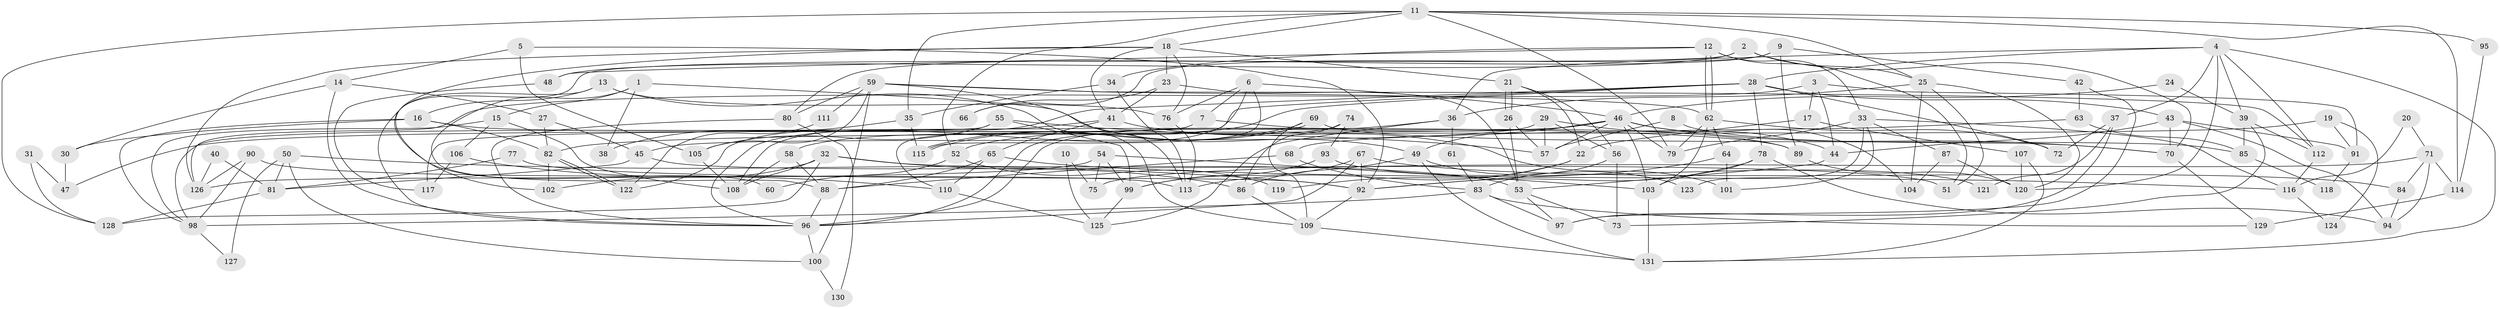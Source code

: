 // coarse degree distribution, {4: 0.23529411764705882, 8: 0.03529411764705882, 5: 0.09411764705882353, 12: 0.011764705882352941, 3: 0.18823529411764706, 13: 0.011764705882352941, 2: 0.10588235294117647, 9: 0.047058823529411764, 6: 0.10588235294117647, 7: 0.12941176470588237, 11: 0.011764705882352941, 10: 0.011764705882352941, 1: 0.011764705882352941}
// Generated by graph-tools (version 1.1) at 2025/41/03/06/25 10:41:55]
// undirected, 131 vertices, 262 edges
graph export_dot {
graph [start="1"]
  node [color=gray90,style=filled];
  1;
  2;
  3;
  4;
  5;
  6;
  7;
  8;
  9;
  10;
  11;
  12;
  13;
  14;
  15;
  16;
  17;
  18;
  19;
  20;
  21;
  22;
  23;
  24;
  25;
  26;
  27;
  28;
  29;
  30;
  31;
  32;
  33;
  34;
  35;
  36;
  37;
  38;
  39;
  40;
  41;
  42;
  43;
  44;
  45;
  46;
  47;
  48;
  49;
  50;
  51;
  52;
  53;
  54;
  55;
  56;
  57;
  58;
  59;
  60;
  61;
  62;
  63;
  64;
  65;
  66;
  67;
  68;
  69;
  70;
  71;
  72;
  73;
  74;
  75;
  76;
  77;
  78;
  79;
  80;
  81;
  82;
  83;
  84;
  85;
  86;
  87;
  88;
  89;
  90;
  91;
  92;
  93;
  94;
  95;
  96;
  97;
  98;
  99;
  100;
  101;
  102;
  103;
  104;
  105;
  106;
  107;
  108;
  109;
  110;
  111;
  112;
  113;
  114;
  115;
  116;
  117;
  118;
  119;
  120;
  121;
  122;
  123;
  124;
  125;
  126;
  127;
  128;
  129;
  130;
  131;
  1 -- 88;
  1 -- 15;
  1 -- 38;
  1 -- 49;
  2 -- 25;
  2 -- 102;
  2 -- 48;
  2 -- 70;
  3 -- 126;
  3 -- 44;
  3 -- 17;
  3 -- 91;
  4 -- 120;
  4 -- 112;
  4 -- 28;
  4 -- 36;
  4 -- 37;
  4 -- 39;
  4 -- 131;
  5 -- 105;
  5 -- 92;
  5 -- 14;
  6 -- 110;
  6 -- 76;
  6 -- 7;
  6 -- 46;
  6 -- 115;
  7 -- 98;
  7 -- 89;
  8 -- 70;
  8 -- 57;
  9 -- 89;
  9 -- 80;
  9 -- 42;
  9 -- 66;
  10 -- 125;
  10 -- 75;
  11 -- 25;
  11 -- 18;
  11 -- 35;
  11 -- 52;
  11 -- 79;
  11 -- 95;
  11 -- 114;
  11 -- 128;
  12 -- 62;
  12 -- 62;
  12 -- 33;
  12 -- 34;
  12 -- 48;
  12 -- 51;
  13 -- 109;
  13 -- 76;
  13 -- 16;
  13 -- 96;
  14 -- 96;
  14 -- 27;
  14 -- 30;
  15 -- 98;
  15 -- 108;
  15 -- 106;
  16 -- 89;
  16 -- 30;
  16 -- 82;
  16 -- 98;
  17 -- 107;
  17 -- 22;
  18 -- 21;
  18 -- 23;
  18 -- 41;
  18 -- 60;
  18 -- 76;
  18 -- 126;
  19 -- 82;
  19 -- 91;
  19 -- 124;
  20 -- 116;
  20 -- 71;
  21 -- 56;
  21 -- 26;
  21 -- 26;
  21 -- 22;
  22 -- 113;
  22 -- 119;
  23 -- 53;
  23 -- 41;
  23 -- 66;
  24 -- 46;
  24 -- 39;
  25 -- 51;
  25 -- 36;
  25 -- 104;
  25 -- 120;
  26 -- 53;
  26 -- 57;
  27 -- 82;
  27 -- 45;
  28 -- 108;
  28 -- 43;
  28 -- 58;
  28 -- 72;
  28 -- 78;
  28 -- 122;
  29 -- 45;
  29 -- 57;
  29 -- 44;
  29 -- 56;
  30 -- 47;
  31 -- 128;
  31 -- 47;
  32 -- 53;
  32 -- 86;
  32 -- 102;
  32 -- 108;
  32 -- 128;
  33 -- 101;
  33 -- 79;
  33 -- 87;
  33 -- 116;
  33 -- 123;
  34 -- 35;
  34 -- 113;
  35 -- 115;
  35 -- 38;
  36 -- 96;
  36 -- 61;
  36 -- 125;
  37 -- 72;
  37 -- 97;
  37 -- 121;
  39 -- 112;
  39 -- 73;
  39 -- 85;
  40 -- 81;
  40 -- 126;
  41 -- 96;
  41 -- 65;
  41 -- 101;
  42 -- 97;
  42 -- 63;
  43 -- 70;
  43 -- 44;
  43 -- 91;
  43 -- 94;
  44 -- 53;
  45 -- 81;
  45 -- 51;
  46 -- 79;
  46 -- 47;
  46 -- 49;
  46 -- 52;
  46 -- 57;
  46 -- 70;
  46 -- 103;
  46 -- 104;
  48 -- 117;
  49 -- 86;
  49 -- 123;
  49 -- 131;
  50 -- 92;
  50 -- 100;
  50 -- 81;
  50 -- 127;
  52 -- 60;
  52 -- 119;
  53 -- 97;
  53 -- 73;
  54 -- 126;
  54 -- 103;
  54 -- 75;
  54 -- 99;
  55 -- 57;
  55 -- 99;
  55 -- 105;
  55 -- 117;
  56 -- 73;
  56 -- 83;
  58 -- 108;
  58 -- 88;
  59 -- 62;
  59 -- 113;
  59 -- 80;
  59 -- 100;
  59 -- 105;
  59 -- 111;
  59 -- 112;
  61 -- 83;
  62 -- 103;
  62 -- 64;
  62 -- 72;
  62 -- 79;
  63 -- 68;
  63 -- 85;
  64 -- 92;
  64 -- 101;
  65 -- 88;
  65 -- 110;
  65 -- 116;
  67 -- 99;
  67 -- 92;
  67 -- 84;
  67 -- 96;
  68 -- 83;
  68 -- 88;
  69 -- 85;
  69 -- 115;
  69 -- 115;
  69 -- 109;
  70 -- 129;
  71 -- 94;
  71 -- 84;
  71 -- 75;
  71 -- 114;
  74 -- 96;
  74 -- 86;
  74 -- 93;
  76 -- 113;
  77 -- 92;
  77 -- 81;
  78 -- 103;
  78 -- 92;
  78 -- 94;
  80 -- 96;
  80 -- 130;
  81 -- 128;
  82 -- 122;
  82 -- 122;
  82 -- 102;
  83 -- 129;
  83 -- 97;
  83 -- 98;
  84 -- 94;
  85 -- 118;
  86 -- 109;
  87 -- 104;
  87 -- 120;
  88 -- 96;
  89 -- 120;
  90 -- 113;
  90 -- 98;
  90 -- 126;
  91 -- 118;
  92 -- 109;
  93 -- 99;
  93 -- 121;
  95 -- 114;
  96 -- 100;
  98 -- 127;
  99 -- 125;
  100 -- 130;
  103 -- 131;
  105 -- 108;
  106 -- 117;
  106 -- 110;
  107 -- 131;
  107 -- 120;
  109 -- 131;
  110 -- 125;
  111 -- 122;
  112 -- 116;
  114 -- 129;
  116 -- 124;
}
